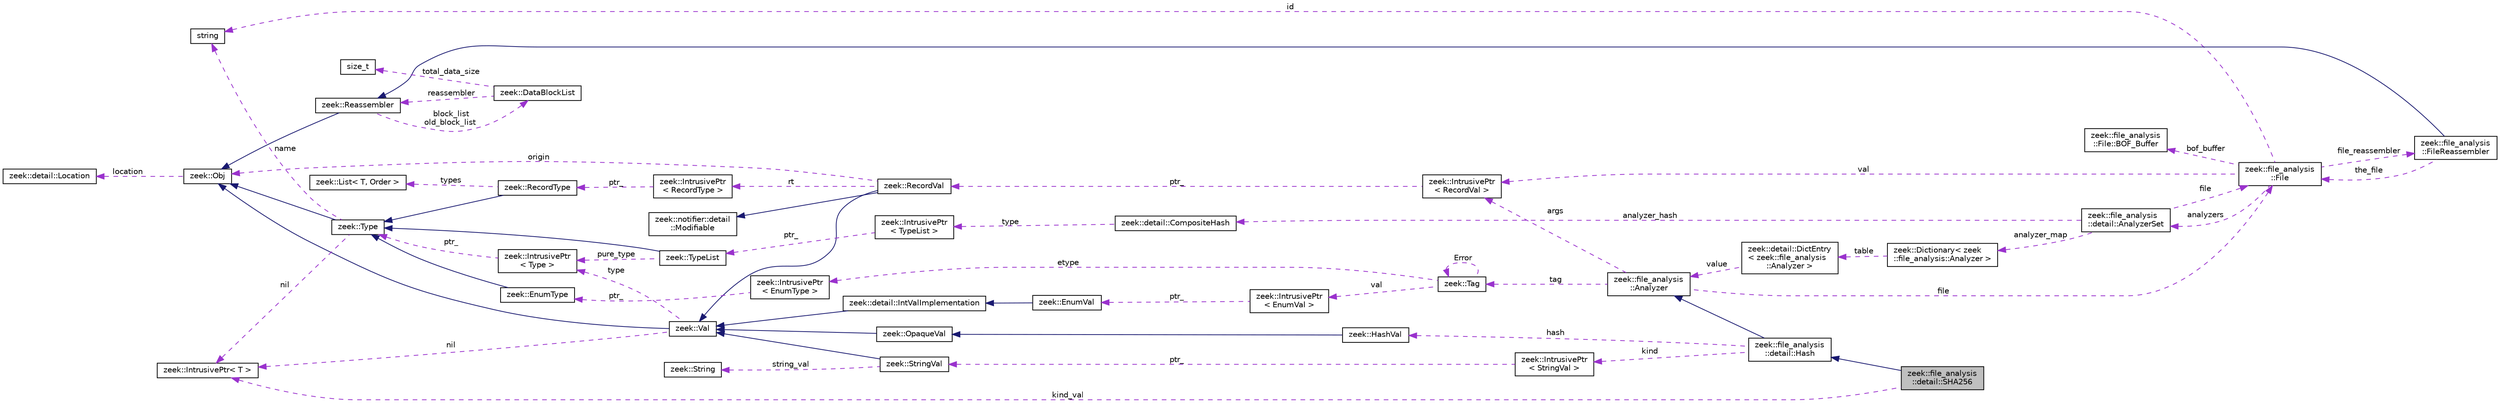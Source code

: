digraph "zeek::file_analysis::detail::SHA256"
{
 // LATEX_PDF_SIZE
  edge [fontname="Helvetica",fontsize="10",labelfontname="Helvetica",labelfontsize="10"];
  node [fontname="Helvetica",fontsize="10",shape=record];
  rankdir="LR";
  Node1 [label="zeek::file_analysis\l::detail::SHA256",height=0.2,width=0.4,color="black", fillcolor="grey75", style="filled", fontcolor="black",tooltip=" "];
  Node2 -> Node1 [dir="back",color="midnightblue",fontsize="10",style="solid",fontname="Helvetica"];
  Node2 [label="zeek::file_analysis\l::detail::Hash",height=0.2,width=0.4,color="black", fillcolor="white", style="filled",URL="$d9/db4/classzeek_1_1file__analysis_1_1detail_1_1Hash.html",tooltip=" "];
  Node3 -> Node2 [dir="back",color="midnightblue",fontsize="10",style="solid",fontname="Helvetica"];
  Node3 [label="zeek::file_analysis\l::Analyzer",height=0.2,width=0.4,color="black", fillcolor="white", style="filled",URL="$db/d1f/classzeek_1_1file__analysis_1_1Analyzer.html",tooltip=" "];
  Node4 -> Node3 [dir="back",color="darkorchid3",fontsize="10",style="dashed",label=" tag" ,fontname="Helvetica"];
  Node4 [label="zeek::Tag",height=0.2,width=0.4,color="black", fillcolor="white", style="filled",URL="$d3/dd0/classzeek_1_1Tag.html",tooltip=" "];
  Node4 -> Node4 [dir="back",color="darkorchid3",fontsize="10",style="dashed",label=" Error" ,fontname="Helvetica"];
  Node5 -> Node4 [dir="back",color="darkorchid3",fontsize="10",style="dashed",label=" val" ,fontname="Helvetica"];
  Node5 [label="zeek::IntrusivePtr\l\< EnumVal \>",height=0.2,width=0.4,color="black", fillcolor="white", style="filled",URL="$d6/dba/classzeek_1_1IntrusivePtr.html",tooltip=" "];
  Node6 -> Node5 [dir="back",color="darkorchid3",fontsize="10",style="dashed",label=" ptr_" ,fontname="Helvetica"];
  Node6 [label="zeek::EnumVal",height=0.2,width=0.4,color="black", fillcolor="white", style="filled",URL="$dc/da0/classzeek_1_1EnumVal.html",tooltip=" "];
  Node7 -> Node6 [dir="back",color="midnightblue",fontsize="10",style="solid",fontname="Helvetica"];
  Node7 [label="zeek::detail::IntValImplementation",height=0.2,width=0.4,color="black", fillcolor="white", style="filled",URL="$db/d72/classzeek_1_1detail_1_1IntValImplementation.html",tooltip=" "];
  Node8 -> Node7 [dir="back",color="midnightblue",fontsize="10",style="solid",fontname="Helvetica"];
  Node8 [label="zeek::Val",height=0.2,width=0.4,color="black", fillcolor="white", style="filled",URL="$de/d49/classzeek_1_1Val.html",tooltip=" "];
  Node9 -> Node8 [dir="back",color="midnightblue",fontsize="10",style="solid",fontname="Helvetica"];
  Node9 [label="zeek::Obj",height=0.2,width=0.4,color="black", fillcolor="white", style="filled",URL="$dd/df1/classzeek_1_1Obj.html",tooltip=" "];
  Node10 -> Node9 [dir="back",color="darkorchid3",fontsize="10",style="dashed",label=" location" ,fontname="Helvetica"];
  Node10 [label="zeek::detail::Location",height=0.2,width=0.4,color="black", fillcolor="white", style="filled",URL="$d5/d1d/classzeek_1_1detail_1_1Location.html",tooltip=" "];
  Node11 -> Node8 [dir="back",color="darkorchid3",fontsize="10",style="dashed",label=" nil" ,fontname="Helvetica"];
  Node11 [label="zeek::IntrusivePtr\< T \>",height=0.2,width=0.4,color="black", fillcolor="white", style="filled",URL="$d6/dba/classzeek_1_1IntrusivePtr.html",tooltip=" "];
  Node12 -> Node8 [dir="back",color="darkorchid3",fontsize="10",style="dashed",label=" type" ,fontname="Helvetica"];
  Node12 [label="zeek::IntrusivePtr\l\< Type \>",height=0.2,width=0.4,color="black", fillcolor="white", style="filled",URL="$d6/dba/classzeek_1_1IntrusivePtr.html",tooltip=" "];
  Node13 -> Node12 [dir="back",color="darkorchid3",fontsize="10",style="dashed",label=" ptr_" ,fontname="Helvetica"];
  Node13 [label="zeek::Type",height=0.2,width=0.4,color="black", fillcolor="white", style="filled",URL="$d0/d4f/classzeek_1_1Type.html",tooltip=" "];
  Node9 -> Node13 [dir="back",color="midnightblue",fontsize="10",style="solid",fontname="Helvetica"];
  Node11 -> Node13 [dir="back",color="darkorchid3",fontsize="10",style="dashed",label=" nil" ,fontname="Helvetica"];
  Node14 -> Node13 [dir="back",color="darkorchid3",fontsize="10",style="dashed",label=" name" ,fontname="Helvetica"];
  Node14 [label="string",height=0.2,width=0.4,color="black", fillcolor="white", style="filled",tooltip=" "];
  Node15 -> Node4 [dir="back",color="darkorchid3",fontsize="10",style="dashed",label=" etype" ,fontname="Helvetica"];
  Node15 [label="zeek::IntrusivePtr\l\< EnumType \>",height=0.2,width=0.4,color="black", fillcolor="white", style="filled",URL="$d6/dba/classzeek_1_1IntrusivePtr.html",tooltip=" "];
  Node16 -> Node15 [dir="back",color="darkorchid3",fontsize="10",style="dashed",label=" ptr_" ,fontname="Helvetica"];
  Node16 [label="zeek::EnumType",height=0.2,width=0.4,color="black", fillcolor="white", style="filled",URL="$d4/d24/classzeek_1_1EnumType.html",tooltip=" "];
  Node13 -> Node16 [dir="back",color="midnightblue",fontsize="10",style="solid",fontname="Helvetica"];
  Node17 -> Node3 [dir="back",color="darkorchid3",fontsize="10",style="dashed",label=" args" ,fontname="Helvetica"];
  Node17 [label="zeek::IntrusivePtr\l\< RecordVal \>",height=0.2,width=0.4,color="black", fillcolor="white", style="filled",URL="$d6/dba/classzeek_1_1IntrusivePtr.html",tooltip=" "];
  Node18 -> Node17 [dir="back",color="darkorchid3",fontsize="10",style="dashed",label=" ptr_" ,fontname="Helvetica"];
  Node18 [label="zeek::RecordVal",height=0.2,width=0.4,color="black", fillcolor="white", style="filled",URL="$d7/d7e/classzeek_1_1RecordVal.html",tooltip=" "];
  Node8 -> Node18 [dir="back",color="midnightblue",fontsize="10",style="solid",fontname="Helvetica"];
  Node19 -> Node18 [dir="back",color="midnightblue",fontsize="10",style="solid",fontname="Helvetica"];
  Node19 [label="zeek::notifier::detail\l::Modifiable",height=0.2,width=0.4,color="black", fillcolor="white", style="filled",URL="$d8/d87/classzeek_1_1notifier_1_1detail_1_1Modifiable.html",tooltip=" "];
  Node9 -> Node18 [dir="back",color="darkorchid3",fontsize="10",style="dashed",label=" origin" ,fontname="Helvetica"];
  Node20 -> Node18 [dir="back",color="darkorchid3",fontsize="10",style="dashed",label=" rt" ,fontname="Helvetica"];
  Node20 [label="zeek::IntrusivePtr\l\< RecordType \>",height=0.2,width=0.4,color="black", fillcolor="white", style="filled",URL="$d6/dba/classzeek_1_1IntrusivePtr.html",tooltip=" "];
  Node21 -> Node20 [dir="back",color="darkorchid3",fontsize="10",style="dashed",label=" ptr_" ,fontname="Helvetica"];
  Node21 [label="zeek::RecordType",height=0.2,width=0.4,color="black", fillcolor="white", style="filled",URL="$df/d5b/classzeek_1_1RecordType.html",tooltip=" "];
  Node13 -> Node21 [dir="back",color="midnightblue",fontsize="10",style="solid",fontname="Helvetica"];
  Node22 -> Node21 [dir="back",color="darkorchid3",fontsize="10",style="dashed",label=" types" ,fontname="Helvetica"];
  Node22 [label="zeek::List\< T, Order \>",height=0.2,width=0.4,color="black", fillcolor="white", style="filled",URL="$d2/d8d/classzeek_1_1List.html",tooltip=" "];
  Node23 -> Node3 [dir="back",color="darkorchid3",fontsize="10",style="dashed",label=" file" ,fontname="Helvetica"];
  Node23 [label="zeek::file_analysis\l::File",height=0.2,width=0.4,color="black", fillcolor="white", style="filled",URL="$d2/d67/classzeek_1_1file__analysis_1_1File.html",tooltip=" "];
  Node14 -> Node23 [dir="back",color="darkorchid3",fontsize="10",style="dashed",label=" id" ,fontname="Helvetica"];
  Node17 -> Node23 [dir="back",color="darkorchid3",fontsize="10",style="dashed",label=" val" ,fontname="Helvetica"];
  Node24 -> Node23 [dir="back",color="darkorchid3",fontsize="10",style="dashed",label=" file_reassembler" ,fontname="Helvetica"];
  Node24 [label="zeek::file_analysis\l::FileReassembler",height=0.2,width=0.4,color="black", fillcolor="white", style="filled",URL="$d5/da7/classzeek_1_1file__analysis_1_1FileReassembler.html",tooltip=" "];
  Node25 -> Node24 [dir="back",color="midnightblue",fontsize="10",style="solid",fontname="Helvetica"];
  Node25 [label="zeek::Reassembler",height=0.2,width=0.4,color="black", fillcolor="white", style="filled",URL="$d2/dd1/classzeek_1_1Reassembler.html",tooltip=" "];
  Node9 -> Node25 [dir="back",color="midnightblue",fontsize="10",style="solid",fontname="Helvetica"];
  Node26 -> Node25 [dir="back",color="darkorchid3",fontsize="10",style="dashed",label=" block_list\nold_block_list" ,fontname="Helvetica"];
  Node26 [label="zeek::DataBlockList",height=0.2,width=0.4,color="black", fillcolor="white", style="filled",URL="$d5/d95/classzeek_1_1DataBlockList.html",tooltip=" "];
  Node25 -> Node26 [dir="back",color="darkorchid3",fontsize="10",style="dashed",label=" reassembler" ,fontname="Helvetica"];
  Node27 -> Node26 [dir="back",color="darkorchid3",fontsize="10",style="dashed",label=" total_data_size" ,fontname="Helvetica"];
  Node27 [label="size_t",height=0.2,width=0.4,color="black", fillcolor="white", style="filled",tooltip=" "];
  Node23 -> Node24 [dir="back",color="darkorchid3",fontsize="10",style="dashed",label=" the_file" ,fontname="Helvetica"];
  Node28 -> Node23 [dir="back",color="darkorchid3",fontsize="10",style="dashed",label=" analyzers" ,fontname="Helvetica"];
  Node28 [label="zeek::file_analysis\l::detail::AnalyzerSet",height=0.2,width=0.4,color="black", fillcolor="white", style="filled",URL="$d7/d66/classzeek_1_1file__analysis_1_1detail_1_1AnalyzerSet.html",tooltip=" "];
  Node23 -> Node28 [dir="back",color="darkorchid3",fontsize="10",style="dashed",label=" file" ,fontname="Helvetica"];
  Node29 -> Node28 [dir="back",color="darkorchid3",fontsize="10",style="dashed",label=" analyzer_hash" ,fontname="Helvetica"];
  Node29 [label="zeek::detail::CompositeHash",height=0.2,width=0.4,color="black", fillcolor="white", style="filled",URL="$d6/db2/classzeek_1_1detail_1_1CompositeHash.html",tooltip=" "];
  Node30 -> Node29 [dir="back",color="darkorchid3",fontsize="10",style="dashed",label=" type" ,fontname="Helvetica"];
  Node30 [label="zeek::IntrusivePtr\l\< TypeList \>",height=0.2,width=0.4,color="black", fillcolor="white", style="filled",URL="$d6/dba/classzeek_1_1IntrusivePtr.html",tooltip=" "];
  Node31 -> Node30 [dir="back",color="darkorchid3",fontsize="10",style="dashed",label=" ptr_" ,fontname="Helvetica"];
  Node31 [label="zeek::TypeList",height=0.2,width=0.4,color="black", fillcolor="white", style="filled",URL="$da/d8e/classzeek_1_1TypeList.html",tooltip=" "];
  Node13 -> Node31 [dir="back",color="midnightblue",fontsize="10",style="solid",fontname="Helvetica"];
  Node12 -> Node31 [dir="back",color="darkorchid3",fontsize="10",style="dashed",label=" pure_type" ,fontname="Helvetica"];
  Node32 -> Node28 [dir="back",color="darkorchid3",fontsize="10",style="dashed",label=" analyzer_map" ,fontname="Helvetica"];
  Node32 [label="zeek::Dictionary\< zeek\l::file_analysis::Analyzer \>",height=0.2,width=0.4,color="black", fillcolor="white", style="filled",URL="$da/d6c/classzeek_1_1Dictionary.html",tooltip=" "];
  Node33 -> Node32 [dir="back",color="darkorchid3",fontsize="10",style="dashed",label=" table" ,fontname="Helvetica"];
  Node33 [label="zeek::detail::DictEntry\l\< zeek::file_analysis\l::Analyzer \>",height=0.2,width=0.4,color="black", fillcolor="white", style="filled",URL="$de/d59/classzeek_1_1detail_1_1DictEntry.html",tooltip=" "];
  Node3 -> Node33 [dir="back",color="darkorchid3",fontsize="10",style="dashed",label=" value" ,fontname="Helvetica"];
  Node34 -> Node23 [dir="back",color="darkorchid3",fontsize="10",style="dashed",label=" bof_buffer" ,fontname="Helvetica"];
  Node34 [label="zeek::file_analysis\l::File::BOF_Buffer",height=0.2,width=0.4,color="black", fillcolor="white", style="filled",URL="$dd/d6f/structzeek_1_1file__analysis_1_1File_1_1BOF__Buffer.html",tooltip=" "];
  Node35 -> Node2 [dir="back",color="darkorchid3",fontsize="10",style="dashed",label=" hash" ,fontname="Helvetica"];
  Node35 [label="zeek::HashVal",height=0.2,width=0.4,color="black", fillcolor="white", style="filled",URL="$db/d9f/classzeek_1_1HashVal.html",tooltip=" "];
  Node36 -> Node35 [dir="back",color="midnightblue",fontsize="10",style="solid",fontname="Helvetica"];
  Node36 [label="zeek::OpaqueVal",height=0.2,width=0.4,color="black", fillcolor="white", style="filled",URL="$d9/d9b/classzeek_1_1OpaqueVal.html",tooltip=" "];
  Node8 -> Node36 [dir="back",color="midnightblue",fontsize="10",style="solid",fontname="Helvetica"];
  Node37 -> Node2 [dir="back",color="darkorchid3",fontsize="10",style="dashed",label=" kind" ,fontname="Helvetica"];
  Node37 [label="zeek::IntrusivePtr\l\< StringVal \>",height=0.2,width=0.4,color="black", fillcolor="white", style="filled",URL="$d6/dba/classzeek_1_1IntrusivePtr.html",tooltip=" "];
  Node38 -> Node37 [dir="back",color="darkorchid3",fontsize="10",style="dashed",label=" ptr_" ,fontname="Helvetica"];
  Node38 [label="zeek::StringVal",height=0.2,width=0.4,color="black", fillcolor="white", style="filled",URL="$da/d6f/classzeek_1_1StringVal.html",tooltip=" "];
  Node8 -> Node38 [dir="back",color="midnightblue",fontsize="10",style="solid",fontname="Helvetica"];
  Node39 -> Node38 [dir="back",color="darkorchid3",fontsize="10",style="dashed",label=" string_val" ,fontname="Helvetica"];
  Node39 [label="zeek::String",height=0.2,width=0.4,color="black", fillcolor="white", style="filled",URL="$da/d99/classzeek_1_1String.html",tooltip=" "];
  Node11 -> Node1 [dir="back",color="darkorchid3",fontsize="10",style="dashed",label=" kind_val" ,fontname="Helvetica"];
}
